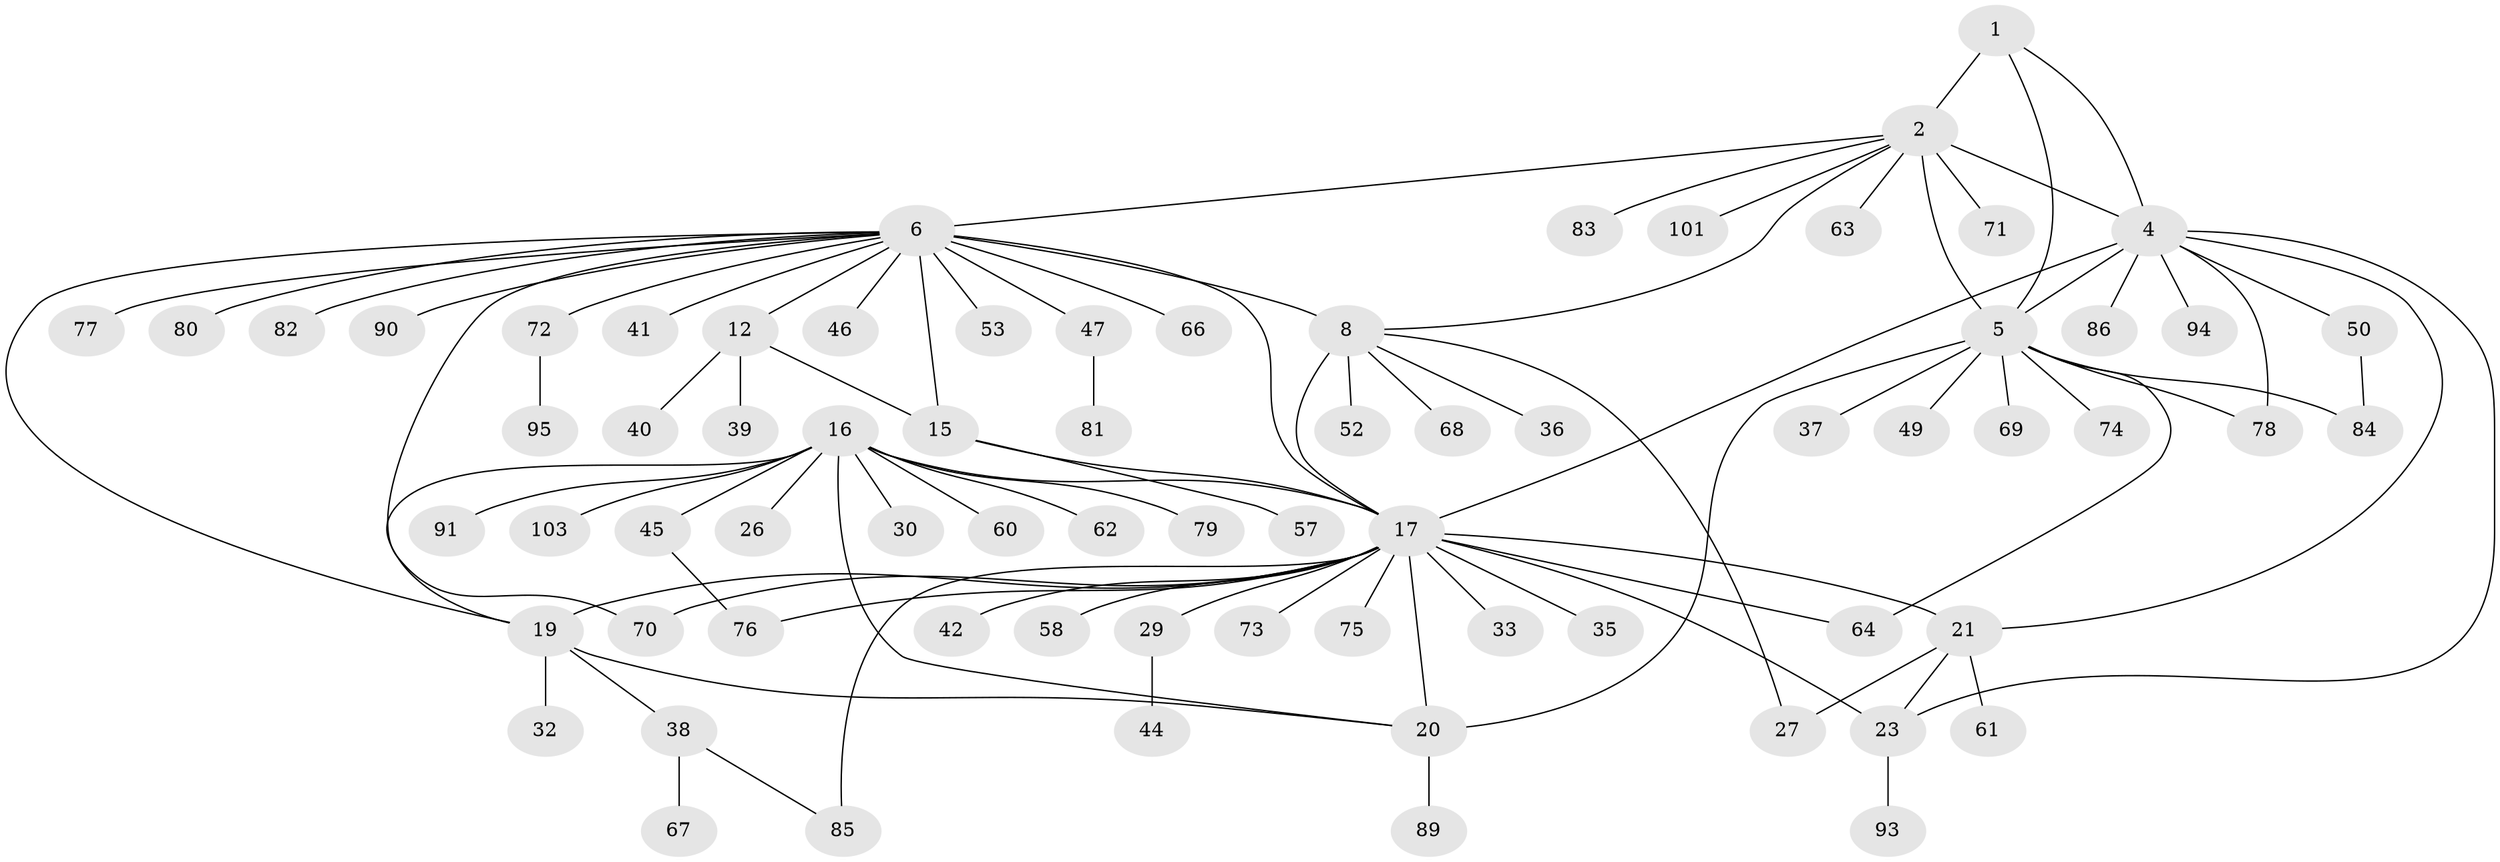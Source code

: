 // original degree distribution, {4: 0.02912621359223301, 7: 0.0970873786407767, 12: 0.019417475728155338, 5: 0.038834951456310676, 9: 0.019417475728155338, 8: 0.019417475728155338, 13: 0.019417475728155338, 6: 0.019417475728155338, 1: 0.5631067961165048, 2: 0.1553398058252427, 3: 0.019417475728155338}
// Generated by graph-tools (version 1.1) at 2025/19/03/04/25 18:19:41]
// undirected, 72 vertices, 94 edges
graph export_dot {
graph [start="1"]
  node [color=gray90,style=filled];
  1;
  2 [super="+3"];
  4 [super="+22"];
  5 [super="+34+48+43"];
  6 [super="+11+88+10+7"];
  8 [super="+9+97+92"];
  12 [super="+28"];
  15;
  16;
  17 [super="+18+24"];
  19;
  20 [super="+99+100+59"];
  21 [super="+31"];
  23;
  26;
  27;
  29;
  30;
  32;
  33;
  35;
  36;
  37;
  38 [super="+87"];
  39;
  40;
  41;
  42;
  44;
  45;
  46;
  47 [super="+96"];
  49;
  50;
  52;
  53;
  57 [super="+65"];
  58;
  60;
  61;
  62;
  63;
  64;
  66;
  67;
  68;
  69;
  70;
  71;
  72;
  73;
  74;
  75;
  76;
  77;
  78;
  79;
  80;
  81;
  82;
  83;
  84;
  85;
  86;
  89;
  90;
  91;
  93;
  94;
  95;
  101;
  103;
  1 -- 2 [weight=2];
  1 -- 4;
  1 -- 5;
  2 -- 4 [weight=2];
  2 -- 5 [weight=2];
  2 -- 63;
  2 -- 83;
  2 -- 101;
  2 -- 6;
  2 -- 71;
  2 -- 8;
  4 -- 5;
  4 -- 86;
  4 -- 94;
  4 -- 50;
  4 -- 21;
  4 -- 23;
  4 -- 78;
  4 -- 17 [weight=2];
  5 -- 20;
  5 -- 37;
  5 -- 74;
  5 -- 78;
  5 -- 84;
  5 -- 64;
  5 -- 49;
  5 -- 69;
  6 -- 8 [weight=7];
  6 -- 80;
  6 -- 66;
  6 -- 70;
  6 -- 41;
  6 -- 12 [weight=3];
  6 -- 77;
  6 -- 46;
  6 -- 15 [weight=3];
  6 -- 47;
  6 -- 82;
  6 -- 19;
  6 -- 53;
  6 -- 90;
  6 -- 17;
  6 -- 72;
  8 -- 17;
  8 -- 68;
  8 -- 36;
  8 -- 52;
  8 -- 27;
  12 -- 15;
  12 -- 39;
  12 -- 40;
  15 -- 57;
  15 -- 17;
  16 -- 17 [weight=2];
  16 -- 19;
  16 -- 20;
  16 -- 26;
  16 -- 30;
  16 -- 45;
  16 -- 60;
  16 -- 62;
  16 -- 79;
  16 -- 91;
  16 -- 103;
  17 -- 19 [weight=2];
  17 -- 20 [weight=2];
  17 -- 29;
  17 -- 35;
  17 -- 42;
  17 -- 64;
  17 -- 33;
  17 -- 70;
  17 -- 73;
  17 -- 75;
  17 -- 76;
  17 -- 21 [weight=2];
  17 -- 85;
  17 -- 23 [weight=2];
  17 -- 58;
  19 -- 20;
  19 -- 32;
  19 -- 38;
  20 -- 89;
  21 -- 23;
  21 -- 27;
  21 -- 61;
  23 -- 93;
  29 -- 44;
  38 -- 67;
  38 -- 85;
  45 -- 76;
  47 -- 81;
  50 -- 84;
  72 -- 95;
}
